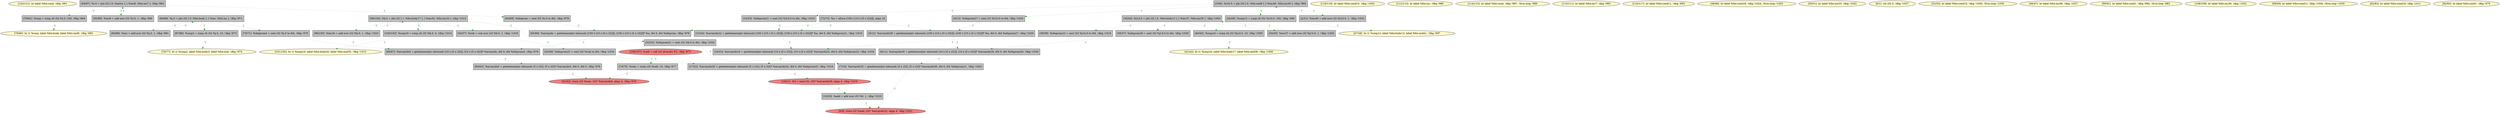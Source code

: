
digraph G {


node135 [fillcolor=lemonchiffon,label="[120/121]  br label %for.cond, !dbg !961",shape=ellipse,style=filled ]
node133 [fillcolor=grey,label="[35/44]  %j14.0 = phi i32 [ 0, %for.body13 ], [ %inc37, %for.inc36 ], !dbg !1003",shape=rectangle,style=filled ]
node131 [fillcolor=grey,label="[7/10]  %arrayidx32 = getelementptr inbounds [5 x i32], [5 x i32]* %arrayidx30, i64 0, i64 %idxprom31, !dbg !1020",shape=rectangle,style=filled ]
node130 [fillcolor=lemonchiffon,label="[118/119]  br label %for.cond15, !dbg !1002",shape=ellipse,style=filled ]
node129 [fillcolor=grey,label="[100/103]  %cmp19 = icmp slt i32 %k.0, 5, !dbg !1014",shape=rectangle,style=filled ]
node128 [fillcolor=lightcoral,label="[61/62]  store i32 %rem, i32* %arrayidx6, align 4, !dbg !979",shape=ellipse,style=filled ]
node125 [fillcolor=grey,label="[14/25]  %idxprom21 = sext i32 %i10.0 to i64, !dbg !1016",shape=rectangle,style=filled ]
node124 [fillcolor=grey,label="[3/30]  %i10.0 = phi i32 [ 0, %for.end9 ], [ %inc40, %for.inc39 ], !dbg !994",shape=rectangle,style=filled ]
node121 [fillcolor=grey,label="[19/20]  %add = add nsw i32 %0, 1, !dbg !1019",shape=rectangle,style=filled ]
node119 [fillcolor=grey,label="[95/96]  %inc8 = add nsw i32 %i.0, 1, !dbg !986",shape=rectangle,style=filled ]
node118 [fillcolor=lemonchiffon,label="[112/113]  br label %for.inc, !dbg !980",shape=ellipse,style=filled ]
node120 [fillcolor=lemonchiffon,label="[114/115]  br label %for.cond, !dbg !987, !llvm.loop !988",shape=ellipse,style=filled ]
node117 [fillcolor=lemonchiffon,label="[110/111]  br label %for.inc7, !dbg !985",shape=ellipse,style=filled ]
node115 [fillcolor=grey,label="[4/13]  %idxprom27 = sext i32 %i10.0 to i64, !dbg !1020",shape=rectangle,style=filled ]
node113 [fillcolor=lemonchiffon,label="[79/80]  br i1 %cmp, label %for.body, label %for.end9, !dbg !965",shape=ellipse,style=filled ]
node112 [fillcolor=lightcoral,label="[106/107]  %call = call i32 @rand() #3, !dbg !975",shape=ellipse,style=filled ]
node85 [fillcolor=grey,label="[5/12]  %arrayidx28 = getelementptr inbounds [100 x [10 x [5 x i32]]], [100 x [10 x [5 x i32]]]* %a, i64 0, i64 %idxprom27, !dbg !1020",shape=rectangle,style=filled ]
node123 [fillcolor=lemonchiffon,label="[116/117]  br label %for.cond11, !dbg !993",shape=ellipse,style=filled ]
node90 [fillcolor=grey,label="[38/39]  %idxprom23 = sext i32 %j14.0 to i64, !dbg !1016",shape=rectangle,style=filled ]
node86 [fillcolor=grey,label="[17/22]  %arrayidx26 = getelementptr inbounds [5 x i32], [5 x i32]* %arrayidx24, i64 0, i64 %idxprom25, !dbg !1016",shape=rectangle,style=filled ]
node136 [fillcolor=lemonchiffon,label="[101/102]  br i1 %cmp19, label %for.body20, label %for.end35, !dbg !1015",shape=ellipse,style=filled ]
node84 [fillcolor=grey,label="[6/11]  %arrayidx30 = getelementptr inbounds [10 x [5 x i32]], [10 x [5 x i32]]* %arrayidx28, i64 0, i64 %idxprom29, !dbg !1020",shape=rectangle,style=filled ]
node116 [fillcolor=grey,label="[65/68]  %arrayidx = getelementptr inbounds [100 x [10 x [5 x i32]]], [100 x [10 x [5 x i32]]]* %a, i64 0, i64 %idxprom, !dbg !978",shape=rectangle,style=filled ]
node81 [fillcolor=lemonchiffon,label="[48/49]  br label %for.cond18, !dbg !1024, !llvm.loop !1025",shape=ellipse,style=filled ]
node82 [fillcolor=lemonchiffon,label="[50/51]  br label %for.inc33, !dbg !1022",shape=ellipse,style=filled ]
node94 [fillcolor=grey,label="[70/71]  %idxprom4 = sext i32 %j.0 to i64, !dbg !978",shape=rectangle,style=filled ]
node76 [fillcolor=lemonchiffon,label="[0/1]  ret i32 0, !dbg !1037",shape=ellipse,style=filled ]
node83 [fillcolor=grey,label="[52/53]  %idxprom31 = sext i32 %k.0 to i64, !dbg !1020",shape=rectangle,style=filled ]
node78 [fillcolor=lemonchiffon,label="[32/33]  br label %for.cond15, !dbg !1029, !llvm.loop !1030",shape=ellipse,style=filled ]
node109 [fillcolor=lemonchiffon,label="[41/42]  br i1 %cmp16, label %for.body17, label %for.end38, !dbg !1006",shape=ellipse,style=filled ]
node79 [fillcolor=grey,label="[34/45]  %inc37 = add nsw i32 %j14.0, 1, !dbg !1028",shape=rectangle,style=filled ]
node80 [fillcolor=lemonchiffon,label="[46/47]  br label %for.inc36, !dbg !1027",shape=ellipse,style=filled ]
node110 [fillcolor=grey,label="[98/105]  %inc34 = add nsw i32 %k.0, 1, !dbg !1023",shape=rectangle,style=filled ]
node134 [fillcolor=grey,label="[99/104]  %k.0 = phi i32 [ 1, %for.body17 ], [ %inc34, %for.inc33 ], !dbg !1012",shape=rectangle,style=filled ]
node122 [fillcolor=grey,label="[40/43]  %cmp16 = icmp slt i32 %j14.0, 10, !dbg !1005",shape=rectangle,style=filled ]
node89 [fillcolor=grey,label="[16/23]  %arrayidx24 = getelementptr inbounds [10 x [5 x i32]], [10 x [5 x i32]]* %arrayidx22, i64 0, i64 %idxprom23, !dbg !1016",shape=rectangle,style=filled ]
node87 [fillcolor=grey,label="[54/57]  %sub = sub nsw i32 %k.0, 1, !dbg !1018",shape=rectangle,style=filled ]
node105 [fillcolor=lemonchiffon,label="[90/91]  br label %for.cond1, !dbg !982, !llvm.loop !983",shape=ellipse,style=filled ]
node126 [fillcolor=lightcoral,label="[8/9]  store i32 %add, i32* %arrayidx32, align 4, !dbg !1021",shape=ellipse,style=filled ]
node92 [fillcolor=grey,label="[60/63]  %arrayidx6 = getelementptr inbounds [5 x i32], [5 x i32]* %arrayidx5, i64 0, i64 0, !dbg !978",shape=rectangle,style=filled ]
node132 [fillcolor=grey,label="[85/86]  %inc = add nsw i32 %j.0, 1, !dbg !981",shape=rectangle,style=filled ]
node104 [fillcolor=grey,label="[87/88]  %cmp2 = icmp slt i32 %j.0, 10, !dbg !973",shape=rectangle,style=filled ]
node114 [fillcolor=lemonchiffon,label="[108/109]  br label %for.inc39, !dbg !1032",shape=ellipse,style=filled ]
node88 [fillcolor=lemonchiffon,label="[58/59]  br label %for.cond11, !dbg !1034, !llvm.loop !1035",shape=ellipse,style=filled ]
node93 [fillcolor=grey,label="[64/69]  %idxprom = sext i32 %i.0 to i64, !dbg !978",shape=rectangle,style=filled ]
node95 [fillcolor=grey,label="[72/73]  %a = alloca [100 x [10 x [5 x i32]]], align 16",shape=rectangle,style=filled ]
node77 [fillcolor=grey,label="[2/31]  %inc40 = add nsw i32 %i10.0, 1, !dbg !1033",shape=rectangle,style=filled ]
node98 [fillcolor=grey,label="[26/29]  %cmp12 = icmp slt i32 %i10.0, 100, !dbg !996",shape=rectangle,style=filled ]
node101 [fillcolor=lemonchiffon,label="[82/83]  br label %for.cond18, !dbg !1011",shape=ellipse,style=filled ]
node127 [fillcolor=lemonchiffon,label="[27/28]  br i1 %cmp12, label %for.body13, label %for.end41, !dbg !997",shape=ellipse,style=filled ]
node96 [fillcolor=grey,label="[36/37]  %idxprom29 = sext i32 %j14.0 to i64, !dbg !1020",shape=rectangle,style=filled ]
node100 [fillcolor=grey,label="[78/81]  %cmp = icmp slt i32 %i.0, 100, !dbg !964",shape=rectangle,style=filled ]
node103 [fillcolor=lightcoral,label="[18/21]  %0 = load i32, i32* %arrayidx26, align 4, !dbg !1016",shape=ellipse,style=filled ]
node102 [fillcolor=grey,label="[84/89]  %j.0 = phi i32 [ 0, %for.body ], [ %inc, %for.inc ], !dbg !971",shape=rectangle,style=filled ]
node106 [fillcolor=grey,label="[66/67]  %arrayidx5 = getelementptr inbounds [10 x [5 x i32]], [10 x [5 x i32]]* %arrayidx, i64 0, i64 %idxprom4, !dbg !978",shape=rectangle,style=filled ]
node91 [fillcolor=grey,label="[15/24]  %arrayidx22 = getelementptr inbounds [100 x [10 x [5 x i32]]], [100 x [10 x [5 x i32]]]* %a, i64 0, i64 %idxprom21, !dbg !1016",shape=rectangle,style=filled ]
node97 [fillcolor=grey,label="[74/75]  %rem = srem i32 %call, 10, !dbg !977",shape=rectangle,style=filled ]
node107 [fillcolor=lemonchiffon,label="[92/93]  br label %for.cond1, !dbg !970",shape=ellipse,style=filled ]
node108 [fillcolor=grey,label="[94/97]  %i.0 = phi i32 [ 0, %entry ], [ %inc8, %for.inc7 ], !dbg !962",shape=rectangle,style=filled ]
node99 [fillcolor=lemonchiffon,label="[76/77]  br i1 %cmp2, label %for.body3, label %for.end, !dbg !974",shape=ellipse,style=filled ]
node111 [fillcolor=grey,label="[55/56]  %idxprom25 = sext i32 %sub to i64, !dbg !1016",shape=rectangle,style=filled ]

node116->node106 [style=dotted,color=forestgreen,label="T",fontcolor=forestgreen ]
node108->node93 [style=dotted,color=forestgreen,label="T",fontcolor=forestgreen ]
node94->node106 [style=dotted,color=forestgreen,label="T",fontcolor=forestgreen ]
node110->node134 [style=dotted,color=forestgreen,label="T",fontcolor=forestgreen ]
node108->node100 [style=dotted,color=forestgreen,label="T",fontcolor=forestgreen ]
node115->node85 [style=dotted,color=forestgreen,label="T",fontcolor=forestgreen ]
node95->node85 [style=dotted,color=forestgreen,label="T",fontcolor=forestgreen ]
node106->node92 [style=dotted,color=forestgreen,label="T",fontcolor=forestgreen ]
node104->node99 [style=dotted,color=forestgreen,label="T",fontcolor=forestgreen ]
node103->node121 [style=dotted,color=forestgreen,label="T",fontcolor=forestgreen ]
node102->node132 [style=dotted,color=forestgreen,label="T",fontcolor=forestgreen ]
node129->node136 [style=dotted,color=forestgreen,label="T",fontcolor=forestgreen ]
node111->node86 [style=dotted,color=forestgreen,label="T",fontcolor=forestgreen ]
node124->node98 [style=dotted,color=forestgreen,label="T",fontcolor=forestgreen ]
node134->node110 [style=dotted,color=forestgreen,label="T",fontcolor=forestgreen ]
node100->node113 [style=dotted,color=forestgreen,label="T",fontcolor=forestgreen ]
node134->node87 [style=dotted,color=forestgreen,label="T",fontcolor=forestgreen ]
node77->node124 [style=dotted,color=forestgreen,label="T",fontcolor=forestgreen ]
node122->node109 [style=dotted,color=forestgreen,label="T",fontcolor=forestgreen ]
node125->node91 [style=dotted,color=forestgreen,label="T",fontcolor=forestgreen ]
node92->node128 [style=dotted,color=forestgreen,label="T",fontcolor=forestgreen ]
node134->node83 [style=dotted,color=forestgreen,label="T",fontcolor=forestgreen ]
node124->node77 [style=dotted,color=forestgreen,label="T",fontcolor=forestgreen ]
node133->node96 [style=dotted,color=forestgreen,label="T",fontcolor=forestgreen ]
node84->node131 [style=dotted,color=forestgreen,label="T",fontcolor=forestgreen ]
node121->node126 [style=dotted,color=forestgreen,label="T",fontcolor=forestgreen ]
node134->node129 [style=dotted,color=forestgreen,label="T",fontcolor=forestgreen ]
node102->node104 [style=dotted,color=forestgreen,label="T",fontcolor=forestgreen ]
node85->node84 [style=dotted,color=forestgreen,label="T",fontcolor=forestgreen ]
node133->node90 [style=dotted,color=forestgreen,label="T",fontcolor=forestgreen ]
node131->node126 [style=dotted,color=forestgreen,label="T",fontcolor=forestgreen ]
node93->node116 [style=dotted,color=forestgreen,label="T",fontcolor=forestgreen ]
node95->node91 [style=dotted,color=forestgreen,label="T",fontcolor=forestgreen ]
node91->node89 [style=dotted,color=forestgreen,label="T",fontcolor=forestgreen ]
node124->node125 [style=dotted,color=forestgreen,label="T",fontcolor=forestgreen ]
node102->node94 [style=dotted,color=forestgreen,label="T",fontcolor=forestgreen ]
node119->node108 [style=dotted,color=forestgreen,label="T",fontcolor=forestgreen ]
node90->node89 [style=dotted,color=forestgreen,label="T",fontcolor=forestgreen ]
node86->node103 [style=dotted,color=forestgreen,label="T",fontcolor=forestgreen ]
node133->node122 [style=dotted,color=forestgreen,label="T",fontcolor=forestgreen ]
node79->node133 [style=dotted,color=forestgreen,label="T",fontcolor=forestgreen ]
node95->node116 [style=dotted,color=forestgreen,label="T",fontcolor=forestgreen ]
node98->node127 [style=dotted,color=forestgreen,label="T",fontcolor=forestgreen ]
node112->node97 [style=dotted,color=forestgreen,label="T",fontcolor=forestgreen ]
node133->node79 [style=dotted,color=forestgreen,label="T",fontcolor=forestgreen ]
node87->node111 [style=dotted,color=forestgreen,label="T",fontcolor=forestgreen ]
node89->node86 [style=dotted,color=forestgreen,label="T",fontcolor=forestgreen ]
node108->node119 [style=dotted,color=forestgreen,label="T",fontcolor=forestgreen ]
node132->node102 [style=dotted,color=forestgreen,label="T",fontcolor=forestgreen ]
node83->node131 [style=dotted,color=forestgreen,label="T",fontcolor=forestgreen ]
node96->node84 [style=dotted,color=forestgreen,label="T",fontcolor=forestgreen ]
node97->node128 [style=dotted,color=forestgreen,label="T",fontcolor=forestgreen ]
node124->node115 [style=dotted,color=forestgreen,label="T",fontcolor=forestgreen ]


}
